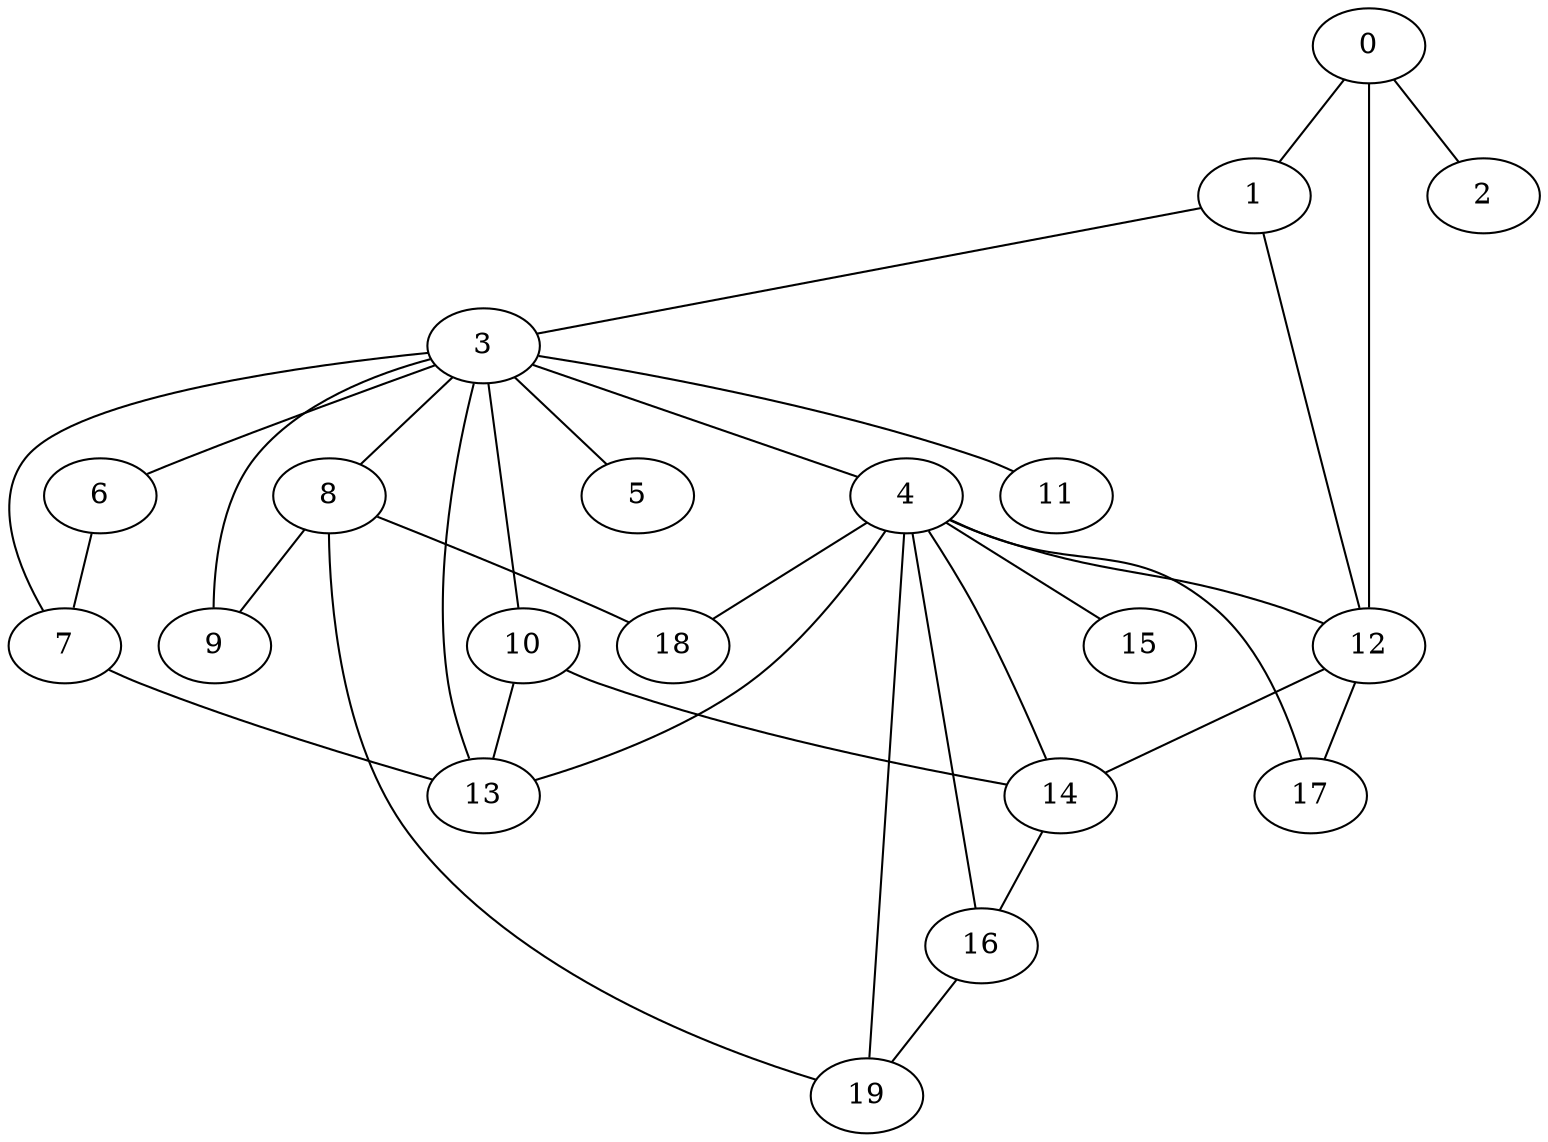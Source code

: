 graph graphname {0--1
0--2
0--12
1--3
1--12
3--4
3--5
3--6
3--7
3--8
3--9
3--10
3--11
3--13
4--12
4--13
4--14
4--15
4--16
4--17
4--18
4--19
6--7
7--13
8--9
8--18
8--19
10--13
10--14
12--14
12--17
14--16
16--19
}